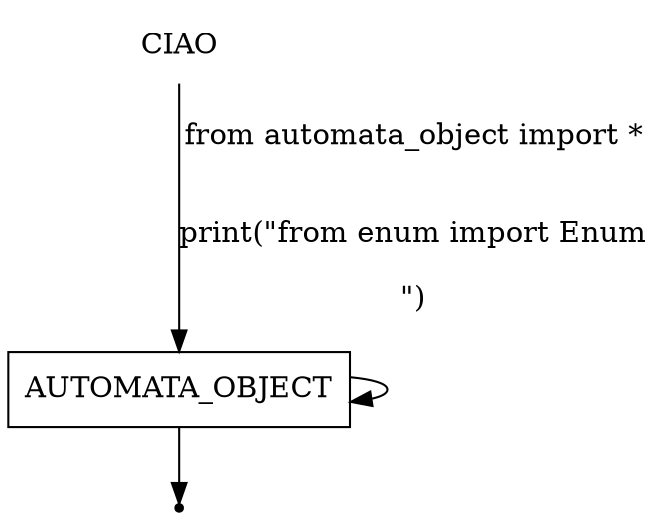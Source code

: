 digraph CIAO {
    start [label=CIAO shape=plaintext]
    A [label=AUTOMATA_OBJECT shape=box]
    end [label="" shape=point]
    start -> A [label="from automata_object import *


print(\"from enum import Enum\n\n\")"]
    A -> A
    A -> end
}
